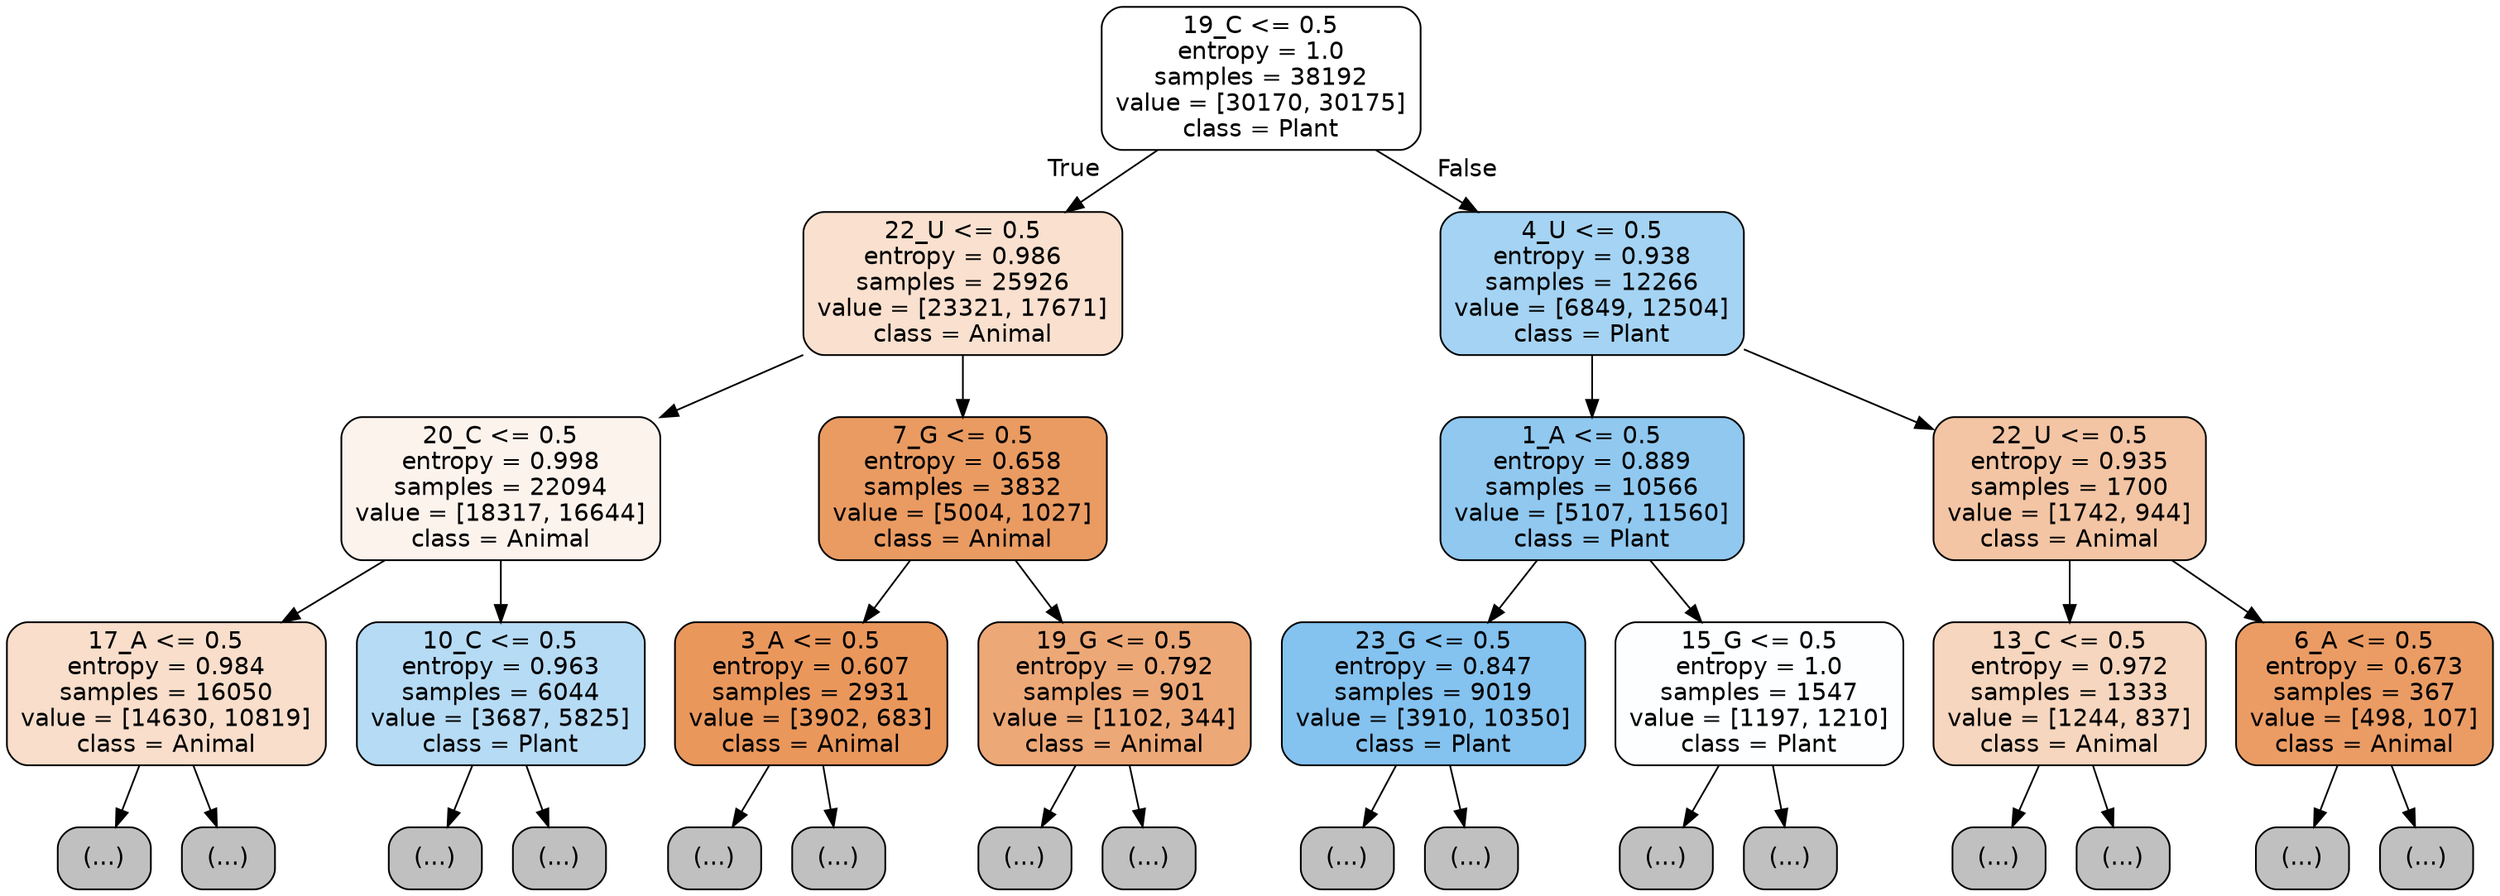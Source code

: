 digraph Tree {
node [shape=box, style="filled, rounded", color="black", fontname="helvetica"] ;
edge [fontname="helvetica"] ;
0 [label="19_C <= 0.5\nentropy = 1.0\nsamples = 38192\nvalue = [30170, 30175]\nclass = Plant", fillcolor="#ffffff"] ;
1 [label="22_U <= 0.5\nentropy = 0.986\nsamples = 25926\nvalue = [23321, 17671]\nclass = Animal", fillcolor="#f9e0cf"] ;
0 -> 1 [labeldistance=2.5, labelangle=45, headlabel="True"] ;
2 [label="20_C <= 0.5\nentropy = 0.998\nsamples = 22094\nvalue = [18317, 16644]\nclass = Animal", fillcolor="#fdf3ed"] ;
1 -> 2 ;
3 [label="17_A <= 0.5\nentropy = 0.984\nsamples = 16050\nvalue = [14630, 10819]\nclass = Animal", fillcolor="#f8decb"] ;
2 -> 3 ;
4 [label="(...)", fillcolor="#C0C0C0"] ;
3 -> 4 ;
6803 [label="(...)", fillcolor="#C0C0C0"] ;
3 -> 6803 ;
8682 [label="10_C <= 0.5\nentropy = 0.963\nsamples = 6044\nvalue = [3687, 5825]\nclass = Plant", fillcolor="#b6dbf5"] ;
2 -> 8682 ;
8683 [label="(...)", fillcolor="#C0C0C0"] ;
8682 -> 8683 ;
10738 [label="(...)", fillcolor="#C0C0C0"] ;
8682 -> 10738 ;
11275 [label="7_G <= 0.5\nentropy = 0.658\nsamples = 3832\nvalue = [5004, 1027]\nclass = Animal", fillcolor="#ea9b62"] ;
1 -> 11275 ;
11276 [label="3_A <= 0.5\nentropy = 0.607\nsamples = 2931\nvalue = [3902, 683]\nclass = Animal", fillcolor="#ea975c"] ;
11275 -> 11276 ;
11277 [label="(...)", fillcolor="#C0C0C0"] ;
11276 -> 11277 ;
12050 [label="(...)", fillcolor="#C0C0C0"] ;
11276 -> 12050 ;
12369 [label="19_G <= 0.5\nentropy = 0.792\nsamples = 901\nvalue = [1102, 344]\nclass = Animal", fillcolor="#eda877"] ;
11275 -> 12369 ;
12370 [label="(...)", fillcolor="#C0C0C0"] ;
12369 -> 12370 ;
12589 [label="(...)", fillcolor="#C0C0C0"] ;
12369 -> 12589 ;
12752 [label="4_U <= 0.5\nentropy = 0.938\nsamples = 12266\nvalue = [6849, 12504]\nclass = Plant", fillcolor="#a5d3f3"] ;
0 -> 12752 [labeldistance=2.5, labelangle=-45, headlabel="False"] ;
12753 [label="1_A <= 0.5\nentropy = 0.889\nsamples = 10566\nvalue = [5107, 11560]\nclass = Plant", fillcolor="#90c8f0"] ;
12752 -> 12753 ;
12754 [label="23_G <= 0.5\nentropy = 0.847\nsamples = 9019\nvalue = [3910, 10350]\nclass = Plant", fillcolor="#84c2ef"] ;
12753 -> 12754 ;
12755 [label="(...)", fillcolor="#C0C0C0"] ;
12754 -> 12755 ;
15262 [label="(...)", fillcolor="#C0C0C0"] ;
12754 -> 15262 ;
15381 [label="15_G <= 0.5\nentropy = 1.0\nsamples = 1547\nvalue = [1197, 1210]\nclass = Plant", fillcolor="#fdfeff"] ;
12753 -> 15381 ;
15382 [label="(...)", fillcolor="#C0C0C0"] ;
15381 -> 15382 ;
15889 [label="(...)", fillcolor="#C0C0C0"] ;
15381 -> 15889 ;
16080 [label="22_U <= 0.5\nentropy = 0.935\nsamples = 1700\nvalue = [1742, 944]\nclass = Animal", fillcolor="#f3c5a4"] ;
12752 -> 16080 ;
16081 [label="13_C <= 0.5\nentropy = 0.972\nsamples = 1333\nvalue = [1244, 837]\nclass = Animal", fillcolor="#f6d6be"] ;
16080 -> 16081 ;
16082 [label="(...)", fillcolor="#C0C0C0"] ;
16081 -> 16082 ;
16701 [label="(...)", fillcolor="#C0C0C0"] ;
16081 -> 16701 ;
16876 [label="6_A <= 0.5\nentropy = 0.673\nsamples = 367\nvalue = [498, 107]\nclass = Animal", fillcolor="#eb9c64"] ;
16080 -> 16876 ;
16877 [label="(...)", fillcolor="#C0C0C0"] ;
16876 -> 16877 ;
16990 [label="(...)", fillcolor="#C0C0C0"] ;
16876 -> 16990 ;
}